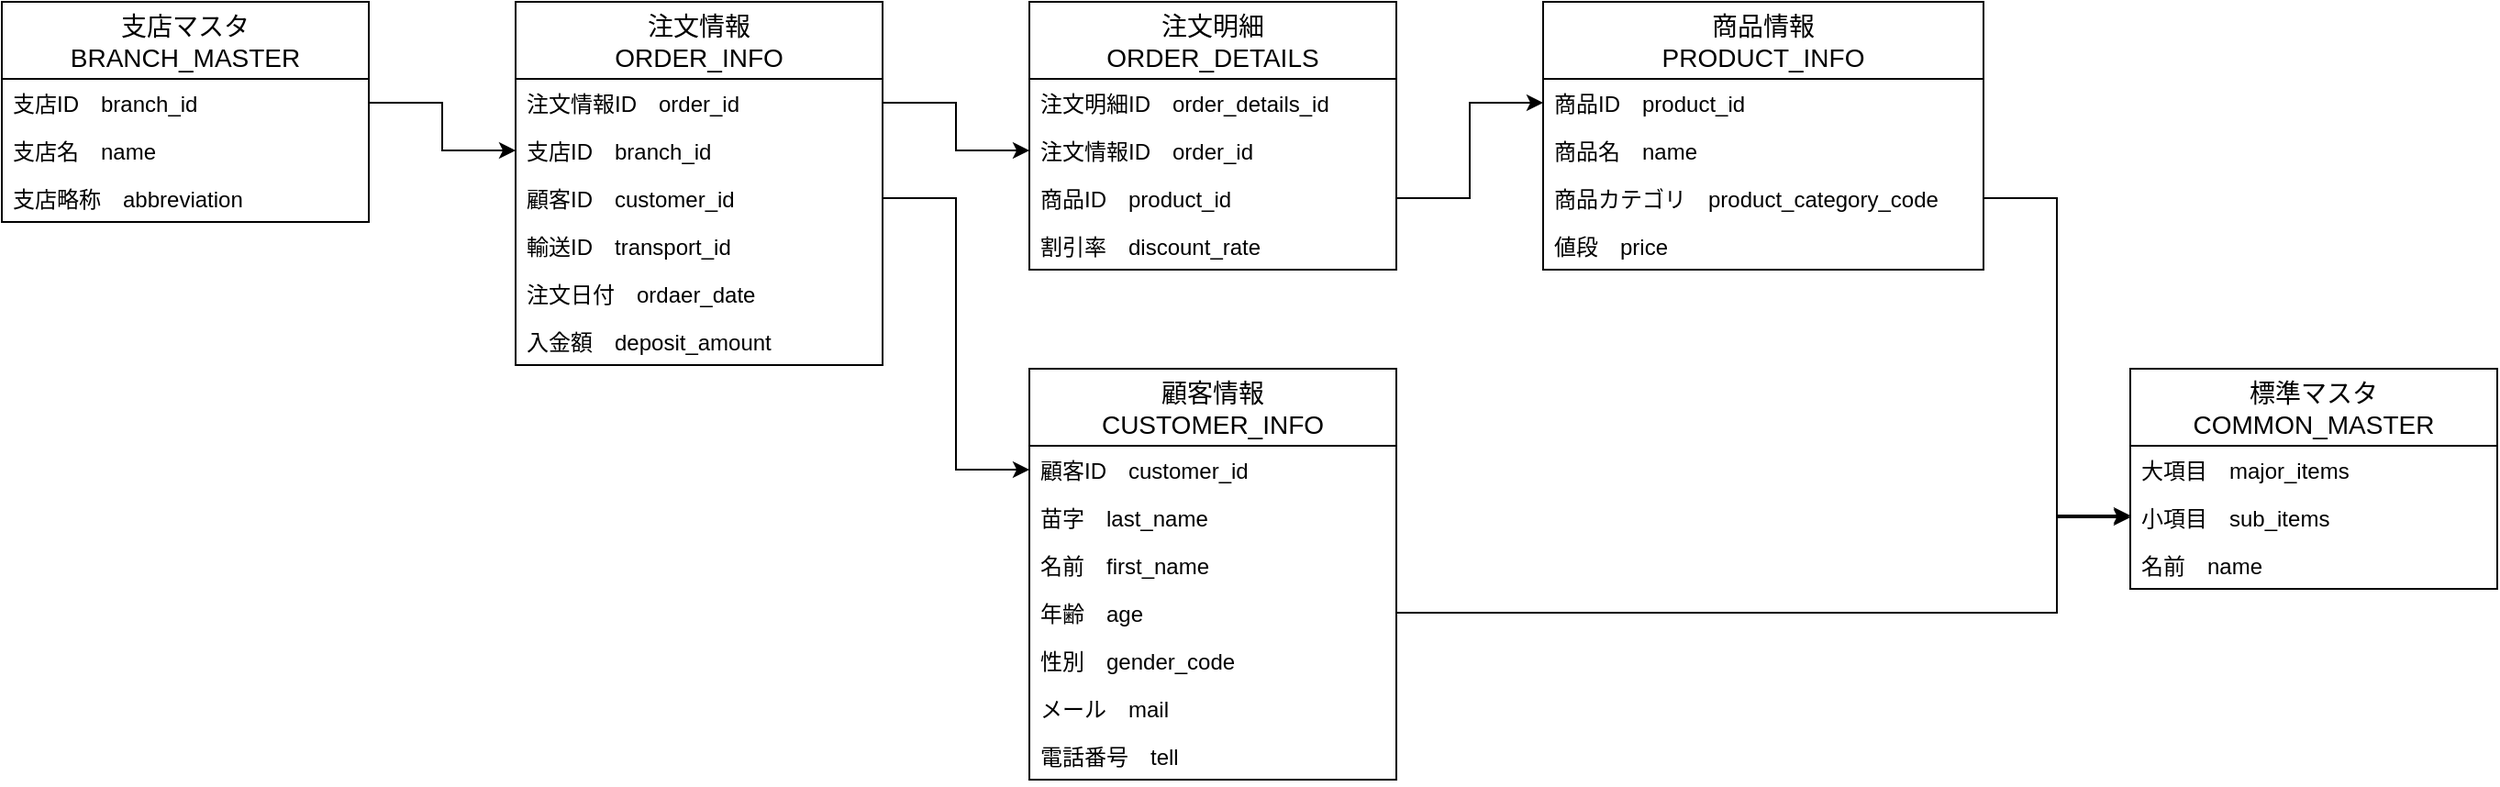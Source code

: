 <mxfile version="13.7.7" type="google"><diagram id="4O4qjFtDVFBErEm02xuz" name="Page-1"><mxGraphModel dx="868" dy="488" grid="1" gridSize="10" guides="1" tooltips="1" connect="1" arrows="1" fold="1" page="1" pageScale="1" pageWidth="827" pageHeight="1169" math="0" shadow="0"><root><mxCell id="0"/><mxCell id="1" parent="0"/><mxCell id="hSZRVIl40IWfWrxCd9h6-1" value="支店マスタ&#10;BRANCH_MASTER" style="swimlane;fontStyle=0;childLayout=stackLayout;horizontal=1;startSize=42;horizontalStack=0;resizeParent=1;resizeParentMax=0;resizeLast=0;collapsible=1;marginBottom=0;align=center;fontSize=14;" parent="1" vertex="1"><mxGeometry x="40" y="40" width="200" height="120" as="geometry"/></mxCell><mxCell id="hSZRVIl40IWfWrxCd9h6-2" value="支店ID　branch_id" style="text;strokeColor=none;fillColor=none;spacingLeft=4;spacingRight=4;overflow=hidden;rotatable=0;points=[[0,0.5],[1,0.5]];portConstraint=eastwest;fontSize=12;" parent="hSZRVIl40IWfWrxCd9h6-1" vertex="1"><mxGeometry y="42" width="200" height="26" as="geometry"/></mxCell><mxCell id="hSZRVIl40IWfWrxCd9h6-3" value="支店名　name" style="text;strokeColor=none;fillColor=none;spacingLeft=4;spacingRight=4;overflow=hidden;rotatable=0;points=[[0,0.5],[1,0.5]];portConstraint=eastwest;fontSize=12;" parent="hSZRVIl40IWfWrxCd9h6-1" vertex="1"><mxGeometry y="68" width="200" height="26" as="geometry"/></mxCell><mxCell id="hSZRVIl40IWfWrxCd9h6-4" value="支店略称　abbreviation" style="text;strokeColor=none;fillColor=none;spacingLeft=4;spacingRight=4;overflow=hidden;rotatable=0;points=[[0,0.5],[1,0.5]];portConstraint=eastwest;fontSize=12;" parent="hSZRVIl40IWfWrxCd9h6-1" vertex="1"><mxGeometry y="94" width="200" height="26" as="geometry"/></mxCell><mxCell id="hSZRVIl40IWfWrxCd9h6-9" value="注文明細&#10;ORDER_DETAILS" style="swimlane;fontStyle=0;childLayout=stackLayout;horizontal=1;startSize=42;horizontalStack=0;resizeParent=1;resizeParentMax=0;resizeLast=0;collapsible=1;marginBottom=0;align=center;fontSize=14;" parent="1" vertex="1"><mxGeometry x="600" y="40" width="200" height="146" as="geometry"/></mxCell><mxCell id="hSZRVIl40IWfWrxCd9h6-10" value="注文明細ID　order_details_id" style="text;strokeColor=none;fillColor=none;spacingLeft=4;spacingRight=4;overflow=hidden;rotatable=0;points=[[0,0.5],[1,0.5]];portConstraint=eastwest;fontSize=12;" parent="hSZRVIl40IWfWrxCd9h6-9" vertex="1"><mxGeometry y="42" width="200" height="26" as="geometry"/></mxCell><mxCell id="hSZRVIl40IWfWrxCd9h6-11" value="注文情報ID　order_id" style="text;strokeColor=none;fillColor=none;spacingLeft=4;spacingRight=4;overflow=hidden;rotatable=0;points=[[0,0.5],[1,0.5]];portConstraint=eastwest;fontSize=12;" parent="hSZRVIl40IWfWrxCd9h6-9" vertex="1"><mxGeometry y="68" width="200" height="26" as="geometry"/></mxCell><mxCell id="hSZRVIl40IWfWrxCd9h6-13" value="商品ID　product_id" style="text;strokeColor=none;fillColor=none;spacingLeft=4;spacingRight=4;overflow=hidden;rotatable=0;points=[[0,0.5],[1,0.5]];portConstraint=eastwest;fontSize=12;" parent="hSZRVIl40IWfWrxCd9h6-9" vertex="1"><mxGeometry y="94" width="200" height="26" as="geometry"/></mxCell><mxCell id="hSZRVIl40IWfWrxCd9h6-45" value="割引率　discount_rate" style="text;strokeColor=none;fillColor=none;spacingLeft=4;spacingRight=4;overflow=hidden;rotatable=0;points=[[0,0.5],[1,0.5]];portConstraint=eastwest;fontSize=12;" parent="hSZRVIl40IWfWrxCd9h6-9" vertex="1"><mxGeometry y="120" width="200" height="26" as="geometry"/></mxCell><mxCell id="hSZRVIl40IWfWrxCd9h6-5" value="注文情報&#10;ORDER_INFO" style="swimlane;fontStyle=0;childLayout=stackLayout;horizontal=1;startSize=42;horizontalStack=0;resizeParent=1;resizeParentMax=0;resizeLast=0;collapsible=1;marginBottom=0;align=center;fontSize=14;" parent="1" vertex="1"><mxGeometry x="320" y="40" width="200" height="198" as="geometry"/></mxCell><mxCell id="hSZRVIl40IWfWrxCd9h6-6" value="注文情報ID　order_id" style="text;strokeColor=none;fillColor=none;spacingLeft=4;spacingRight=4;overflow=hidden;rotatable=0;points=[[0,0.5],[1,0.5]];portConstraint=eastwest;fontSize=12;" parent="hSZRVIl40IWfWrxCd9h6-5" vertex="1"><mxGeometry y="42" width="200" height="26" as="geometry"/></mxCell><mxCell id="hSZRVIl40IWfWrxCd9h6-7" value="支店ID　branch_id" style="text;strokeColor=none;fillColor=none;spacingLeft=4;spacingRight=4;overflow=hidden;rotatable=0;points=[[0,0.5],[1,0.5]];portConstraint=eastwest;fontSize=12;" parent="hSZRVIl40IWfWrxCd9h6-5" vertex="1"><mxGeometry y="68" width="200" height="26" as="geometry"/></mxCell><mxCell id="hSZRVIl40IWfWrxCd9h6-35" value="顧客ID　customer_id" style="text;strokeColor=none;fillColor=none;spacingLeft=4;spacingRight=4;overflow=hidden;rotatable=0;points=[[0,0.5],[1,0.5]];portConstraint=eastwest;fontSize=12;" parent="hSZRVIl40IWfWrxCd9h6-5" vertex="1"><mxGeometry y="94" width="200" height="26" as="geometry"/></mxCell><mxCell id="hSZRVIl40IWfWrxCd9h6-44" value="輸送ID　transport_id" style="text;strokeColor=none;fillColor=none;spacingLeft=4;spacingRight=4;overflow=hidden;rotatable=0;points=[[0,0.5],[1,0.5]];portConstraint=eastwest;fontSize=12;" parent="hSZRVIl40IWfWrxCd9h6-5" vertex="1"><mxGeometry y="120" width="200" height="26" as="geometry"/></mxCell><mxCell id="ErDHRrnPlBaHwaG2Pe0a-1" value="注文日付　ordaer_date" style="text;strokeColor=none;fillColor=none;spacingLeft=4;spacingRight=4;overflow=hidden;rotatable=0;points=[[0,0.5],[1,0.5]];portConstraint=eastwest;fontSize=12;" vertex="1" parent="hSZRVIl40IWfWrxCd9h6-5"><mxGeometry y="146" width="200" height="26" as="geometry"/></mxCell><mxCell id="hSZRVIl40IWfWrxCd9h6-34" value="入金額　deposit_amount" style="text;strokeColor=none;fillColor=none;spacingLeft=4;spacingRight=4;overflow=hidden;rotatable=0;points=[[0,0.5],[1,0.5]];portConstraint=eastwest;fontSize=12;" parent="hSZRVIl40IWfWrxCd9h6-5" vertex="1"><mxGeometry y="172" width="200" height="26" as="geometry"/></mxCell><mxCell id="hSZRVIl40IWfWrxCd9h6-29" style="edgeStyle=orthogonalEdgeStyle;rounded=0;orthogonalLoop=1;jettySize=auto;html=1;exitX=1;exitY=0.5;exitDx=0;exitDy=0;" parent="1" source="hSZRVIl40IWfWrxCd9h6-2" target="hSZRVIl40IWfWrxCd9h6-7" edge="1"><mxGeometry relative="1" as="geometry"/></mxCell><mxCell id="hSZRVIl40IWfWrxCd9h6-30" style="edgeStyle=orthogonalEdgeStyle;rounded=0;orthogonalLoop=1;jettySize=auto;html=1;exitX=1;exitY=0.5;exitDx=0;exitDy=0;" parent="1" source="hSZRVIl40IWfWrxCd9h6-6" target="hSZRVIl40IWfWrxCd9h6-11" edge="1"><mxGeometry relative="1" as="geometry"/></mxCell><mxCell id="hSZRVIl40IWfWrxCd9h6-32" style="edgeStyle=orthogonalEdgeStyle;rounded=0;orthogonalLoop=1;jettySize=auto;html=1;exitX=1;exitY=0.5;exitDx=0;exitDy=0;entryX=0;entryY=0.5;entryDx=0;entryDy=0;" parent="1" source="hSZRVIl40IWfWrxCd9h6-13" target="hSZRVIl40IWfWrxCd9h6-23" edge="1"><mxGeometry relative="1" as="geometry"/></mxCell><mxCell id="hSZRVIl40IWfWrxCd9h6-15" value="顧客情報&#10;CUSTOMER_INFO" style="swimlane;fontStyle=0;childLayout=stackLayout;horizontal=1;startSize=42;horizontalStack=0;resizeParent=1;resizeParentMax=0;resizeLast=0;collapsible=1;marginBottom=0;align=center;fontSize=14;" parent="1" vertex="1"><mxGeometry x="600" y="240" width="200" height="224" as="geometry"/></mxCell><mxCell id="hSZRVIl40IWfWrxCd9h6-16" value="顧客ID　customer_id" style="text;strokeColor=none;fillColor=none;spacingLeft=4;spacingRight=4;overflow=hidden;rotatable=0;points=[[0,0.5],[1,0.5]];portConstraint=eastwest;fontSize=12;" parent="hSZRVIl40IWfWrxCd9h6-15" vertex="1"><mxGeometry y="42" width="200" height="26" as="geometry"/></mxCell><mxCell id="hSZRVIl40IWfWrxCd9h6-17" value="苗字　last_name&#10;" style="text;strokeColor=none;fillColor=none;spacingLeft=4;spacingRight=4;overflow=hidden;rotatable=0;points=[[0,0.5],[1,0.5]];portConstraint=eastwest;fontSize=12;" parent="hSZRVIl40IWfWrxCd9h6-15" vertex="1"><mxGeometry y="68" width="200" height="26" as="geometry"/></mxCell><mxCell id="ErDHRrnPlBaHwaG2Pe0a-2" value="名前　first_name" style="text;strokeColor=none;fillColor=none;spacingLeft=4;spacingRight=4;overflow=hidden;rotatable=0;points=[[0,0.5],[1,0.5]];portConstraint=eastwest;fontSize=12;" vertex="1" parent="hSZRVIl40IWfWrxCd9h6-15"><mxGeometry y="94" width="200" height="26" as="geometry"/></mxCell><mxCell id="hSZRVIl40IWfWrxCd9h6-18" value="年齢　age" style="text;strokeColor=none;fillColor=none;spacingLeft=4;spacingRight=4;overflow=hidden;rotatable=0;points=[[0,0.5],[1,0.5]];portConstraint=eastwest;fontSize=12;" parent="hSZRVIl40IWfWrxCd9h6-15" vertex="1"><mxGeometry y="120" width="200" height="26" as="geometry"/></mxCell><mxCell id="hSZRVIl40IWfWrxCd9h6-19" value="性別　gender_code" style="text;strokeColor=none;fillColor=none;spacingLeft=4;spacingRight=4;overflow=hidden;rotatable=0;points=[[0,0.5],[1,0.5]];portConstraint=eastwest;fontSize=12;" parent="hSZRVIl40IWfWrxCd9h6-15" vertex="1"><mxGeometry y="146" width="200" height="26" as="geometry"/></mxCell><mxCell id="hSZRVIl40IWfWrxCd9h6-20" value="メール　mail" style="text;strokeColor=none;fillColor=none;spacingLeft=4;spacingRight=4;overflow=hidden;rotatable=0;points=[[0,0.5],[1,0.5]];portConstraint=eastwest;fontSize=12;" parent="hSZRVIl40IWfWrxCd9h6-15" vertex="1"><mxGeometry y="172" width="200" height="26" as="geometry"/></mxCell><mxCell id="hSZRVIl40IWfWrxCd9h6-21" value="電話番号　tell" style="text;strokeColor=none;fillColor=none;spacingLeft=4;spacingRight=4;overflow=hidden;rotatable=0;points=[[0,0.5],[1,0.5]];portConstraint=eastwest;fontSize=12;" parent="hSZRVIl40IWfWrxCd9h6-15" vertex="1"><mxGeometry y="198" width="200" height="26" as="geometry"/></mxCell><mxCell id="hSZRVIl40IWfWrxCd9h6-22" value="商品情報&#10;PRODUCT_INFO" style="swimlane;fontStyle=0;childLayout=stackLayout;horizontal=1;startSize=42;horizontalStack=0;resizeParent=1;resizeParentMax=0;resizeLast=0;collapsible=1;marginBottom=0;align=center;fontSize=14;" parent="1" vertex="1"><mxGeometry x="880" y="40" width="240" height="146" as="geometry"/></mxCell><mxCell id="hSZRVIl40IWfWrxCd9h6-23" value="商品ID　product_id" style="text;strokeColor=none;fillColor=none;spacingLeft=4;spacingRight=4;overflow=hidden;rotatable=0;points=[[0,0.5],[1,0.5]];portConstraint=eastwest;fontSize=12;" parent="hSZRVIl40IWfWrxCd9h6-22" vertex="1"><mxGeometry y="42" width="240" height="26" as="geometry"/></mxCell><mxCell id="hSZRVIl40IWfWrxCd9h6-24" value="商品名　name" style="text;strokeColor=none;fillColor=none;spacingLeft=4;spacingRight=4;overflow=hidden;rotatable=0;points=[[0,0.5],[1,0.5]];portConstraint=eastwest;fontSize=12;" parent="hSZRVIl40IWfWrxCd9h6-22" vertex="1"><mxGeometry y="68" width="240" height="26" as="geometry"/></mxCell><mxCell id="hSZRVIl40IWfWrxCd9h6-26" value="商品カテゴリ　product_category_code" style="text;strokeColor=none;fillColor=none;spacingLeft=4;spacingRight=4;overflow=hidden;rotatable=0;points=[[0,0.5],[1,0.5]];portConstraint=eastwest;fontSize=12;" parent="hSZRVIl40IWfWrxCd9h6-22" vertex="1"><mxGeometry y="94" width="240" height="26" as="geometry"/></mxCell><mxCell id="hSZRVIl40IWfWrxCd9h6-25" value="値段　price" style="text;strokeColor=none;fillColor=none;spacingLeft=4;spacingRight=4;overflow=hidden;rotatable=0;points=[[0,0.5],[1,0.5]];portConstraint=eastwest;fontSize=12;" parent="hSZRVIl40IWfWrxCd9h6-22" vertex="1"><mxGeometry y="120" width="240" height="26" as="geometry"/></mxCell><mxCell id="hSZRVIl40IWfWrxCd9h6-36" style="edgeStyle=orthogonalEdgeStyle;rounded=0;orthogonalLoop=1;jettySize=auto;html=1;exitX=1;exitY=0.5;exitDx=0;exitDy=0;entryX=0;entryY=0.5;entryDx=0;entryDy=0;" parent="1" source="hSZRVIl40IWfWrxCd9h6-35" target="hSZRVIl40IWfWrxCd9h6-16" edge="1"><mxGeometry relative="1" as="geometry"/></mxCell><mxCell id="hSZRVIl40IWfWrxCd9h6-37" value="標準マスタ&#10;COMMON_MASTER" style="swimlane;fontStyle=0;childLayout=stackLayout;horizontal=1;startSize=42;horizontalStack=0;resizeParent=1;resizeParentMax=0;resizeLast=0;collapsible=1;marginBottom=0;align=center;fontSize=14;" parent="1" vertex="1"><mxGeometry x="1200" y="240" width="200" height="120" as="geometry"/></mxCell><mxCell id="hSZRVIl40IWfWrxCd9h6-39" value="大項目　major_items" style="text;strokeColor=none;fillColor=none;spacingLeft=4;spacingRight=4;overflow=hidden;rotatable=0;points=[[0,0.5],[1,0.5]];portConstraint=eastwest;fontSize=12;" parent="hSZRVIl40IWfWrxCd9h6-37" vertex="1"><mxGeometry y="42" width="200" height="26" as="geometry"/></mxCell><mxCell id="hSZRVIl40IWfWrxCd9h6-40" value="小項目　sub_items" style="text;strokeColor=none;fillColor=none;spacingLeft=4;spacingRight=4;overflow=hidden;rotatable=0;points=[[0,0.5],[1,0.5]];portConstraint=eastwest;fontSize=12;" parent="hSZRVIl40IWfWrxCd9h6-37" vertex="1"><mxGeometry y="68" width="200" height="26" as="geometry"/></mxCell><mxCell id="hSZRVIl40IWfWrxCd9h6-41" value="名前　name" style="text;strokeColor=none;fillColor=none;spacingLeft=4;spacingRight=4;overflow=hidden;rotatable=0;points=[[0,0.5],[1,0.5]];portConstraint=eastwest;fontSize=12;" parent="hSZRVIl40IWfWrxCd9h6-37" vertex="1"><mxGeometry y="94" width="200" height="26" as="geometry"/></mxCell><mxCell id="hSZRVIl40IWfWrxCd9h6-42" style="edgeStyle=orthogonalEdgeStyle;rounded=0;orthogonalLoop=1;jettySize=auto;html=1;exitX=1;exitY=0.5;exitDx=0;exitDy=0;entryX=0;entryY=0.5;entryDx=0;entryDy=0;" parent="1" source="hSZRVIl40IWfWrxCd9h6-26" target="hSZRVIl40IWfWrxCd9h6-40" edge="1"><mxGeometry relative="1" as="geometry"/></mxCell><mxCell id="hSZRVIl40IWfWrxCd9h6-43" style="edgeStyle=orthogonalEdgeStyle;rounded=0;orthogonalLoop=1;jettySize=auto;html=1;exitX=1;exitY=0.5;exitDx=0;exitDy=0;" parent="1" source="hSZRVIl40IWfWrxCd9h6-19" edge="1"><mxGeometry relative="1" as="geometry"><mxPoint x="1200" y="320" as="targetPoint"/><Array as="points"><mxPoint x="1160" y="373"/><mxPoint x="1160" y="320"/></Array></mxGeometry></mxCell></root></mxGraphModel></diagram></mxfile>